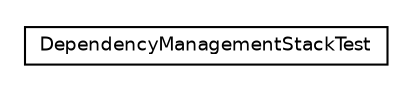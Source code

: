#!/usr/local/bin/dot
#
# Class diagram 
# Generated by UmlGraph version 4.6 (http://www.spinellis.gr/sw/umlgraph)
#

digraph G {
	edge [fontname="Helvetica",fontsize=10,labelfontname="Helvetica",labelfontsize=10];
	node [fontname="Helvetica",fontsize=10,shape=plaintext];
	// org.apache.maven.archiva.dependency.graph.tasks.DependencyManagementStackTest
	c7451 [label=<<table border="0" cellborder="1" cellspacing="0" cellpadding="2" port="p" href="./DependencyManagementStackTest.html">
		<tr><td><table border="0" cellspacing="0" cellpadding="1">
			<tr><td> DependencyManagementStackTest </td></tr>
		</table></td></tr>
		</table>>, fontname="Helvetica", fontcolor="black", fontsize=9.0];
}

